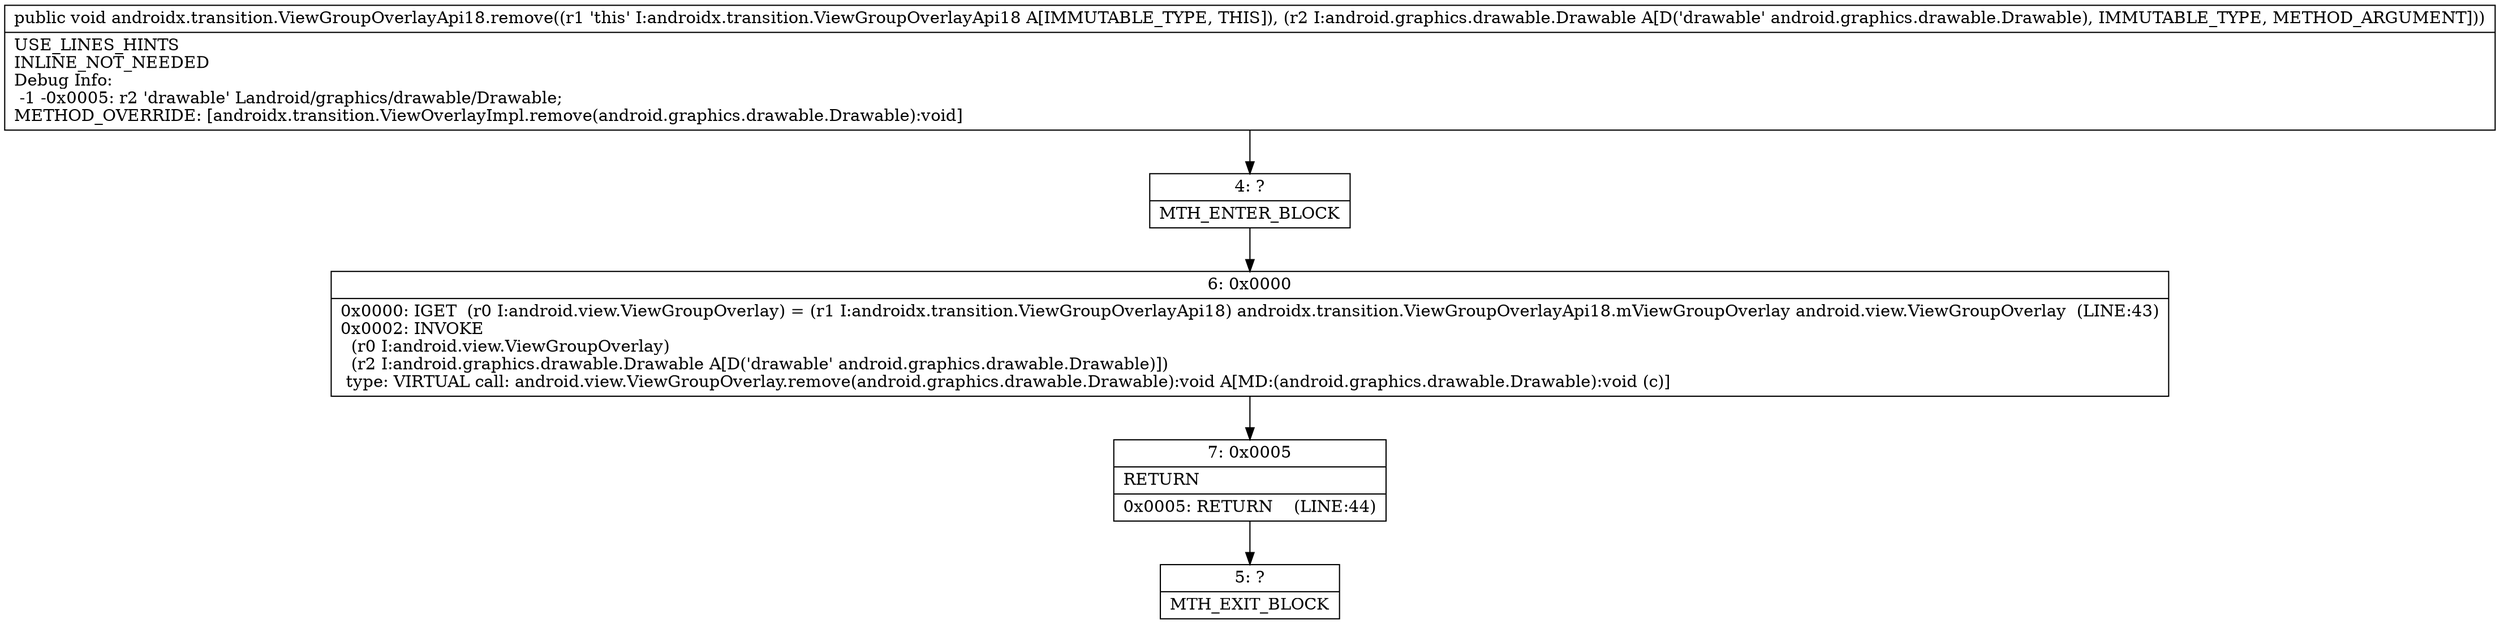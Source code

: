 digraph "CFG forandroidx.transition.ViewGroupOverlayApi18.remove(Landroid\/graphics\/drawable\/Drawable;)V" {
Node_4 [shape=record,label="{4\:\ ?|MTH_ENTER_BLOCK\l}"];
Node_6 [shape=record,label="{6\:\ 0x0000|0x0000: IGET  (r0 I:android.view.ViewGroupOverlay) = (r1 I:androidx.transition.ViewGroupOverlayApi18) androidx.transition.ViewGroupOverlayApi18.mViewGroupOverlay android.view.ViewGroupOverlay  (LINE:43)\l0x0002: INVOKE  \l  (r0 I:android.view.ViewGroupOverlay)\l  (r2 I:android.graphics.drawable.Drawable A[D('drawable' android.graphics.drawable.Drawable)])\l type: VIRTUAL call: android.view.ViewGroupOverlay.remove(android.graphics.drawable.Drawable):void A[MD:(android.graphics.drawable.Drawable):void (c)]\l}"];
Node_7 [shape=record,label="{7\:\ 0x0005|RETURN\l|0x0005: RETURN    (LINE:44)\l}"];
Node_5 [shape=record,label="{5\:\ ?|MTH_EXIT_BLOCK\l}"];
MethodNode[shape=record,label="{public void androidx.transition.ViewGroupOverlayApi18.remove((r1 'this' I:androidx.transition.ViewGroupOverlayApi18 A[IMMUTABLE_TYPE, THIS]), (r2 I:android.graphics.drawable.Drawable A[D('drawable' android.graphics.drawable.Drawable), IMMUTABLE_TYPE, METHOD_ARGUMENT]))  | USE_LINES_HINTS\lINLINE_NOT_NEEDED\lDebug Info:\l  \-1 \-0x0005: r2 'drawable' Landroid\/graphics\/drawable\/Drawable;\lMETHOD_OVERRIDE: [androidx.transition.ViewOverlayImpl.remove(android.graphics.drawable.Drawable):void]\l}"];
MethodNode -> Node_4;Node_4 -> Node_6;
Node_6 -> Node_7;
Node_7 -> Node_5;
}

